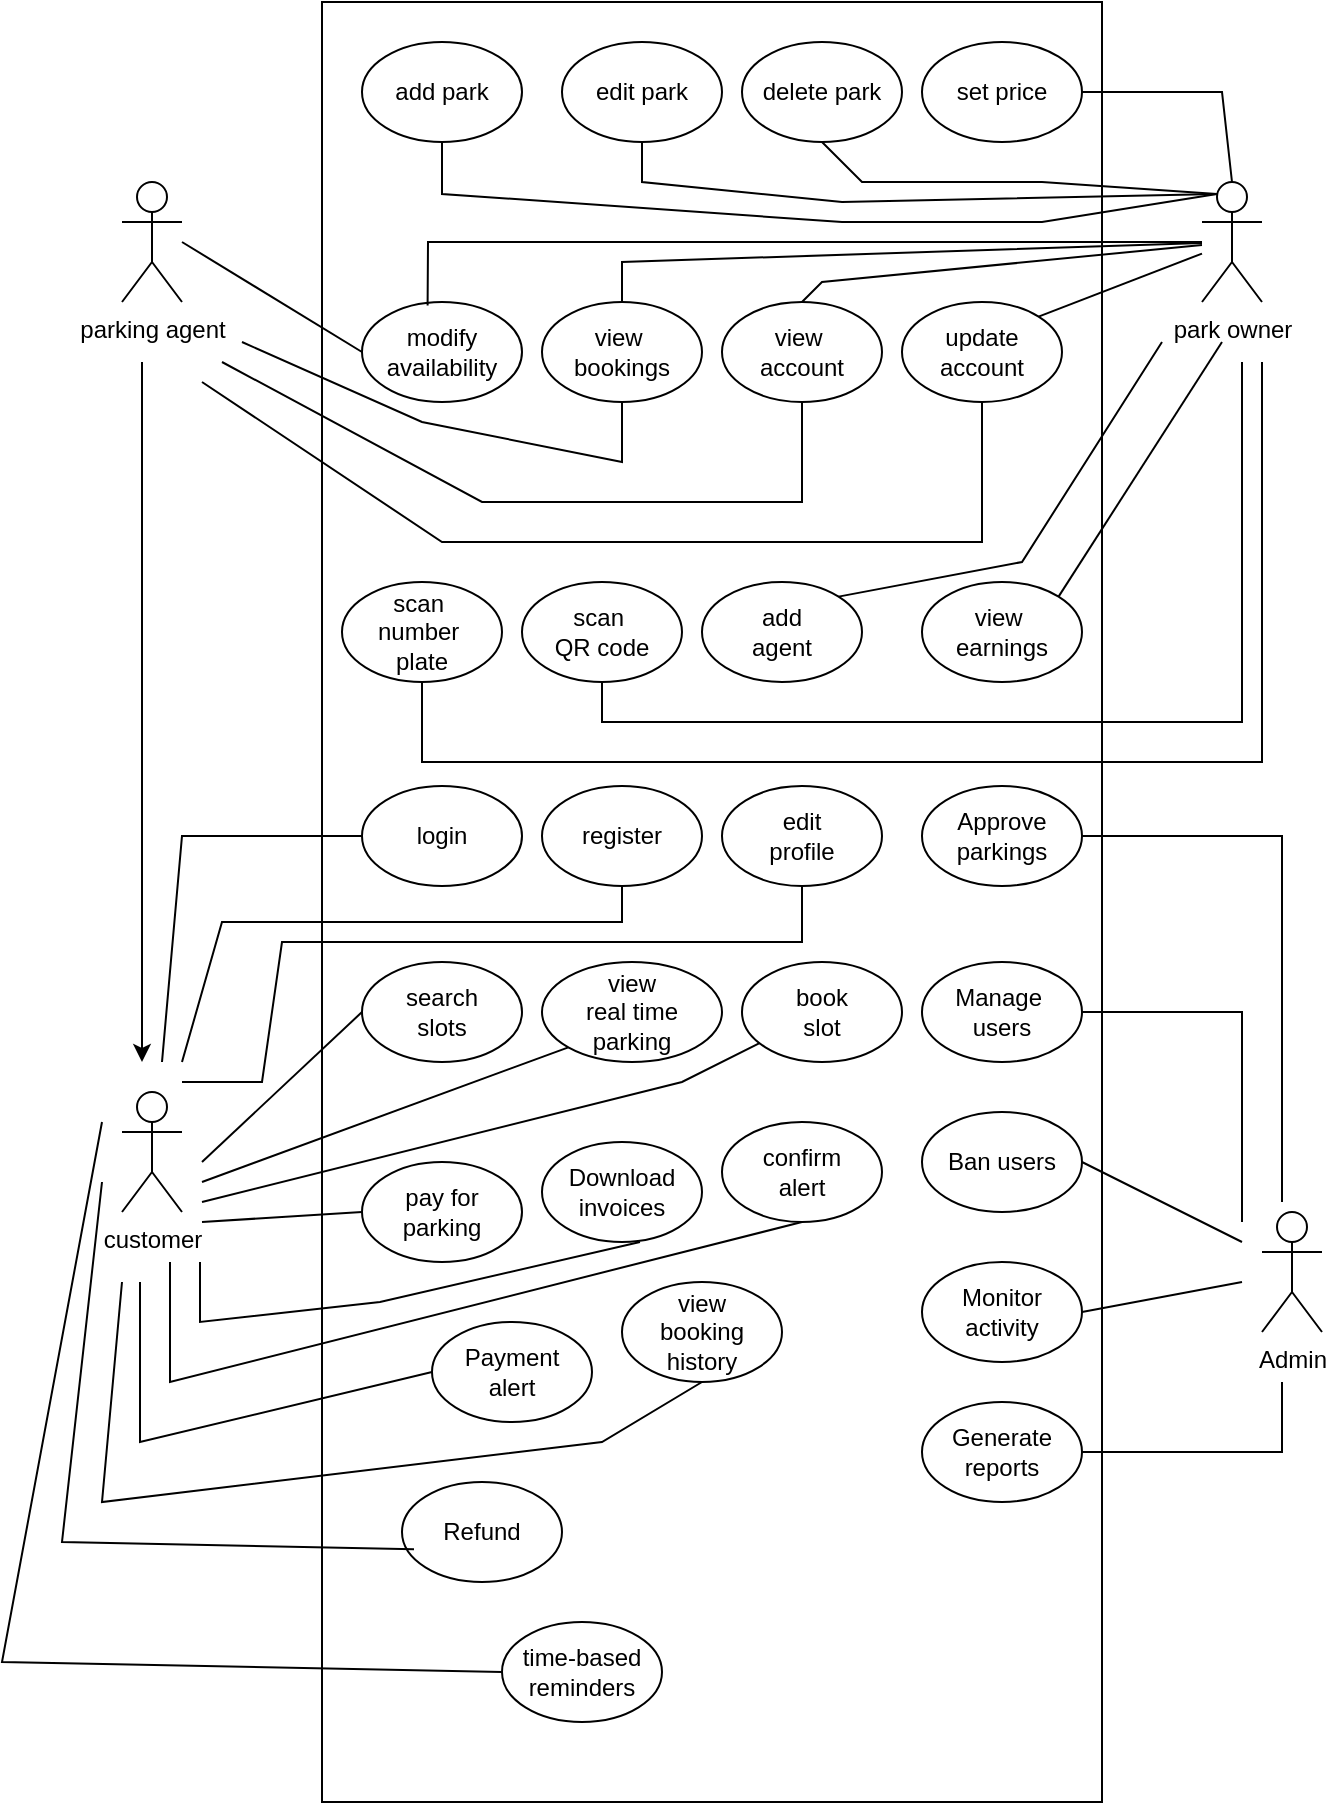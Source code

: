<mxfile version="26.1.1">
  <diagram name="Page-1" id="ePqqt8Bp1htOQtsbUhbJ">
    <mxGraphModel dx="1050" dy="606" grid="1" gridSize="10" guides="1" tooltips="1" connect="1" arrows="1" fold="1" page="1" pageScale="1" pageWidth="850" pageHeight="1100" math="0" shadow="0">
      <root>
        <mxCell id="0" />
        <mxCell id="1" parent="0" />
        <mxCell id="y4kUTRMp_-QWgq1k1_cl-1" value="customer" style="shape=umlActor;verticalLabelPosition=bottom;verticalAlign=top;html=1;outlineConnect=0;" vertex="1" parent="1">
          <mxGeometry x="190" y="575" width="30" height="60" as="geometry" />
        </mxCell>
        <mxCell id="y4kUTRMp_-QWgq1k1_cl-2" value="Admin" style="shape=umlActor;verticalLabelPosition=bottom;verticalAlign=top;html=1;outlineConnect=0;" vertex="1" parent="1">
          <mxGeometry x="760" y="635" width="30" height="60" as="geometry" />
        </mxCell>
        <mxCell id="y4kUTRMp_-QWgq1k1_cl-3" value="park owner" style="shape=umlActor;verticalLabelPosition=bottom;verticalAlign=top;html=1;outlineConnect=0;" vertex="1" parent="1">
          <mxGeometry x="730" y="120" width="30" height="60" as="geometry" />
        </mxCell>
        <mxCell id="y4kUTRMp_-QWgq1k1_cl-6" value="parking agent" style="shape=umlActor;verticalLabelPosition=bottom;verticalAlign=top;html=1;outlineConnect=0;" vertex="1" parent="1">
          <mxGeometry x="190" y="120" width="30" height="60" as="geometry" />
        </mxCell>
        <mxCell id="y4kUTRMp_-QWgq1k1_cl-7" value="" style="endArrow=classic;html=1;rounded=0;" edge="1" parent="1">
          <mxGeometry width="50" height="50" relative="1" as="geometry">
            <mxPoint x="200" y="210" as="sourcePoint" />
            <mxPoint x="200" y="560" as="targetPoint" />
          </mxGeometry>
        </mxCell>
        <mxCell id="y4kUTRMp_-QWgq1k1_cl-8" value="" style="rounded=0;whiteSpace=wrap;html=1;" vertex="1" parent="1">
          <mxGeometry x="290" y="30" width="390" height="900" as="geometry" />
        </mxCell>
        <mxCell id="y4kUTRMp_-QWgq1k1_cl-9" value="add park" style="ellipse;whiteSpace=wrap;html=1;" vertex="1" parent="1">
          <mxGeometry x="310" y="50" width="80" height="50" as="geometry" />
        </mxCell>
        <mxCell id="y4kUTRMp_-QWgq1k1_cl-11" value="edit park" style="ellipse;whiteSpace=wrap;html=1;" vertex="1" parent="1">
          <mxGeometry x="410" y="50" width="80" height="50" as="geometry" />
        </mxCell>
        <mxCell id="y4kUTRMp_-QWgq1k1_cl-12" value="delete park" style="ellipse;whiteSpace=wrap;html=1;" vertex="1" parent="1">
          <mxGeometry x="500" y="50" width="80" height="50" as="geometry" />
        </mxCell>
        <mxCell id="y4kUTRMp_-QWgq1k1_cl-13" value="" style="endArrow=none;html=1;rounded=0;exitX=0.5;exitY=1;exitDx=0;exitDy=0;entryX=0.25;entryY=0.1;entryDx=0;entryDy=0;entryPerimeter=0;" edge="1" parent="1" source="y4kUTRMp_-QWgq1k1_cl-9" target="y4kUTRMp_-QWgq1k1_cl-3">
          <mxGeometry width="50" height="50" relative="1" as="geometry">
            <mxPoint x="430" y="200" as="sourcePoint" />
            <mxPoint x="480" y="150" as="targetPoint" />
            <Array as="points">
              <mxPoint x="350" y="126" />
              <mxPoint x="550" y="140" />
              <mxPoint x="650" y="140" />
            </Array>
          </mxGeometry>
        </mxCell>
        <mxCell id="y4kUTRMp_-QWgq1k1_cl-14" value="" style="endArrow=none;html=1;rounded=0;entryX=0.5;entryY=1;entryDx=0;entryDy=0;exitX=0.25;exitY=0.1;exitDx=0;exitDy=0;exitPerimeter=0;" edge="1" parent="1" source="y4kUTRMp_-QWgq1k1_cl-3" target="y4kUTRMp_-QWgq1k1_cl-11">
          <mxGeometry width="50" height="50" relative="1" as="geometry">
            <mxPoint x="470" y="230" as="sourcePoint" />
            <mxPoint x="520" y="180" as="targetPoint" />
            <Array as="points">
              <mxPoint x="550" y="130" />
              <mxPoint x="450" y="120" />
            </Array>
          </mxGeometry>
        </mxCell>
        <mxCell id="y4kUTRMp_-QWgq1k1_cl-15" value="" style="endArrow=none;html=1;rounded=0;exitX=0.5;exitY=1;exitDx=0;exitDy=0;entryX=0.25;entryY=0.1;entryDx=0;entryDy=0;entryPerimeter=0;" edge="1" parent="1" source="y4kUTRMp_-QWgq1k1_cl-12" target="y4kUTRMp_-QWgq1k1_cl-3">
          <mxGeometry width="50" height="50" relative="1" as="geometry">
            <mxPoint x="380" y="250" as="sourcePoint" />
            <mxPoint x="430" y="200" as="targetPoint" />
            <Array as="points">
              <mxPoint x="560" y="120" />
              <mxPoint x="650" y="120" />
            </Array>
          </mxGeometry>
        </mxCell>
        <mxCell id="y4kUTRMp_-QWgq1k1_cl-16" value="set price" style="ellipse;whiteSpace=wrap;html=1;" vertex="1" parent="1">
          <mxGeometry x="590" y="50" width="80" height="50" as="geometry" />
        </mxCell>
        <mxCell id="y4kUTRMp_-QWgq1k1_cl-17" value="modify availability" style="ellipse;whiteSpace=wrap;html=1;" vertex="1" parent="1">
          <mxGeometry x="310" y="180" width="80" height="50" as="geometry" />
        </mxCell>
        <mxCell id="y4kUTRMp_-QWgq1k1_cl-18" value="" style="endArrow=none;html=1;rounded=0;exitX=1;exitY=0.5;exitDx=0;exitDy=0;entryX=0.5;entryY=0;entryDx=0;entryDy=0;entryPerimeter=0;" edge="1" parent="1" source="y4kUTRMp_-QWgq1k1_cl-16" target="y4kUTRMp_-QWgq1k1_cl-3">
          <mxGeometry width="50" height="50" relative="1" as="geometry">
            <mxPoint x="760" y="80" as="sourcePoint" />
            <mxPoint x="810" y="30" as="targetPoint" />
            <Array as="points">
              <mxPoint x="740" y="75" />
            </Array>
          </mxGeometry>
        </mxCell>
        <mxCell id="y4kUTRMp_-QWgq1k1_cl-19" value="" style="endArrow=none;html=1;rounded=0;entryX=0;entryY=0.5;entryDx=0;entryDy=0;" edge="1" parent="1" target="y4kUTRMp_-QWgq1k1_cl-17">
          <mxGeometry width="50" height="50" relative="1" as="geometry">
            <mxPoint x="220" y="150" as="sourcePoint" />
            <mxPoint x="270" y="100" as="targetPoint" />
          </mxGeometry>
        </mxCell>
        <mxCell id="y4kUTRMp_-QWgq1k1_cl-20" value="&lt;div&gt;view&amp;nbsp;&lt;/div&gt;&lt;div&gt;bookings&lt;/div&gt;" style="ellipse;whiteSpace=wrap;html=1;" vertex="1" parent="1">
          <mxGeometry x="400" y="180" width="80" height="50" as="geometry" />
        </mxCell>
        <mxCell id="y4kUTRMp_-QWgq1k1_cl-21" value="&lt;div&gt;view&amp;nbsp;&lt;/div&gt;&lt;div&gt;account&lt;/div&gt;" style="ellipse;whiteSpace=wrap;html=1;" vertex="1" parent="1">
          <mxGeometry x="490" y="180" width="80" height="50" as="geometry" />
        </mxCell>
        <mxCell id="y4kUTRMp_-QWgq1k1_cl-22" value="&lt;div&gt;update &lt;br&gt;&lt;/div&gt;&lt;div&gt;account&lt;/div&gt;" style="ellipse;whiteSpace=wrap;html=1;" vertex="1" parent="1">
          <mxGeometry x="580" y="180" width="80" height="50" as="geometry" />
        </mxCell>
        <mxCell id="y4kUTRMp_-QWgq1k1_cl-23" value="" style="endArrow=none;html=1;rounded=0;exitX=0.41;exitY=0.036;exitDx=0;exitDy=0;exitPerimeter=0;" edge="1" parent="1" source="y4kUTRMp_-QWgq1k1_cl-17">
          <mxGeometry width="50" height="50" relative="1" as="geometry">
            <mxPoint x="100" y="110" as="sourcePoint" />
            <mxPoint x="730" y="150" as="targetPoint" />
            <Array as="points">
              <mxPoint x="343" y="150" />
              <mxPoint x="540" y="150" />
              <mxPoint x="640" y="150" />
            </Array>
          </mxGeometry>
        </mxCell>
        <mxCell id="y4kUTRMp_-QWgq1k1_cl-24" value="" style="endArrow=none;html=1;rounded=0;exitX=0.5;exitY=0;exitDx=0;exitDy=0;" edge="1" parent="1" source="y4kUTRMp_-QWgq1k1_cl-20" target="y4kUTRMp_-QWgq1k1_cl-3">
          <mxGeometry width="50" height="50" relative="1" as="geometry">
            <mxPoint x="440" y="350" as="sourcePoint" />
            <mxPoint x="490" y="300" as="targetPoint" />
            <Array as="points">
              <mxPoint x="440" y="160" />
            </Array>
          </mxGeometry>
        </mxCell>
        <mxCell id="y4kUTRMp_-QWgq1k1_cl-25" value="" style="endArrow=none;html=1;rounded=0;exitX=0.5;exitY=0;exitDx=0;exitDy=0;" edge="1" parent="1" source="y4kUTRMp_-QWgq1k1_cl-21" target="y4kUTRMp_-QWgq1k1_cl-3">
          <mxGeometry width="50" height="50" relative="1" as="geometry">
            <mxPoint x="510" y="350" as="sourcePoint" />
            <mxPoint x="560" y="300" as="targetPoint" />
            <Array as="points">
              <mxPoint x="540" y="170" />
            </Array>
          </mxGeometry>
        </mxCell>
        <mxCell id="y4kUTRMp_-QWgq1k1_cl-26" value="" style="endArrow=none;html=1;rounded=0;exitX=1;exitY=0;exitDx=0;exitDy=0;" edge="1" parent="1" source="y4kUTRMp_-QWgq1k1_cl-22" target="y4kUTRMp_-QWgq1k1_cl-3">
          <mxGeometry width="50" height="50" relative="1" as="geometry">
            <mxPoint x="610" y="350" as="sourcePoint" />
            <mxPoint x="660" y="300" as="targetPoint" />
          </mxGeometry>
        </mxCell>
        <mxCell id="y4kUTRMp_-QWgq1k1_cl-27" value="" style="endArrow=none;html=1;rounded=0;entryX=0.5;entryY=1;entryDx=0;entryDy=0;" edge="1" parent="1" target="y4kUTRMp_-QWgq1k1_cl-20">
          <mxGeometry width="50" height="50" relative="1" as="geometry">
            <mxPoint x="250" y="200" as="sourcePoint" />
            <mxPoint x="470" y="260" as="targetPoint" />
            <Array as="points">
              <mxPoint x="340" y="240" />
              <mxPoint x="440" y="260" />
            </Array>
          </mxGeometry>
        </mxCell>
        <mxCell id="y4kUTRMp_-QWgq1k1_cl-28" value="" style="endArrow=none;html=1;rounded=0;entryX=0.5;entryY=1;entryDx=0;entryDy=0;" edge="1" parent="1" target="y4kUTRMp_-QWgq1k1_cl-21">
          <mxGeometry width="50" height="50" relative="1" as="geometry">
            <mxPoint x="240" y="210" as="sourcePoint" />
            <mxPoint x="490" y="300" as="targetPoint" />
            <Array as="points">
              <mxPoint x="370" y="280" />
              <mxPoint x="530" y="280" />
            </Array>
          </mxGeometry>
        </mxCell>
        <mxCell id="y4kUTRMp_-QWgq1k1_cl-29" value="" style="endArrow=none;html=1;rounded=0;entryX=0.5;entryY=1;entryDx=0;entryDy=0;" edge="1" parent="1" target="y4kUTRMp_-QWgq1k1_cl-22">
          <mxGeometry width="50" height="50" relative="1" as="geometry">
            <mxPoint x="230" y="220" as="sourcePoint" />
            <mxPoint x="580" y="310" as="targetPoint" />
            <Array as="points">
              <mxPoint x="350" y="300" />
              <mxPoint x="620" y="300" />
            </Array>
          </mxGeometry>
        </mxCell>
        <mxCell id="y4kUTRMp_-QWgq1k1_cl-30" value="&lt;div&gt;view&amp;nbsp;&lt;/div&gt;&lt;div&gt;earnings&lt;/div&gt;" style="ellipse;whiteSpace=wrap;html=1;" vertex="1" parent="1">
          <mxGeometry x="590" y="320" width="80" height="50" as="geometry" />
        </mxCell>
        <mxCell id="y4kUTRMp_-QWgq1k1_cl-32" value="" style="endArrow=none;html=1;rounded=0;exitX=1;exitY=0;exitDx=0;exitDy=0;" edge="1" parent="1" source="y4kUTRMp_-QWgq1k1_cl-30">
          <mxGeometry width="50" height="50" relative="1" as="geometry">
            <mxPoint x="730" y="300" as="sourcePoint" />
            <mxPoint x="740" y="200" as="targetPoint" />
          </mxGeometry>
        </mxCell>
        <mxCell id="y4kUTRMp_-QWgq1k1_cl-33" value="&lt;div&gt;add&lt;/div&gt;&lt;div&gt;agent&lt;/div&gt;" style="ellipse;whiteSpace=wrap;html=1;" vertex="1" parent="1">
          <mxGeometry x="480" y="320" width="80" height="50" as="geometry" />
        </mxCell>
        <mxCell id="y4kUTRMp_-QWgq1k1_cl-34" value="" style="endArrow=none;html=1;rounded=0;exitX=1;exitY=0;exitDx=0;exitDy=0;" edge="1" parent="1" source="y4kUTRMp_-QWgq1k1_cl-33">
          <mxGeometry width="50" height="50" relative="1" as="geometry">
            <mxPoint x="780" y="370" as="sourcePoint" />
            <mxPoint x="710" y="200" as="targetPoint" />
            <Array as="points">
              <mxPoint x="640" y="310" />
            </Array>
          </mxGeometry>
        </mxCell>
        <mxCell id="y4kUTRMp_-QWgq1k1_cl-35" value="&lt;div&gt;scan&amp;nbsp;&lt;/div&gt;&lt;div&gt;QR code&lt;/div&gt;" style="ellipse;whiteSpace=wrap;html=1;" vertex="1" parent="1">
          <mxGeometry x="390" y="320" width="80" height="50" as="geometry" />
        </mxCell>
        <mxCell id="y4kUTRMp_-QWgq1k1_cl-36" value="login" style="ellipse;whiteSpace=wrap;html=1;" vertex="1" parent="1">
          <mxGeometry x="310" y="422" width="80" height="50" as="geometry" />
        </mxCell>
        <mxCell id="y4kUTRMp_-QWgq1k1_cl-37" value="register" style="ellipse;whiteSpace=wrap;html=1;" vertex="1" parent="1">
          <mxGeometry x="400" y="422" width="80" height="50" as="geometry" />
        </mxCell>
        <mxCell id="y4kUTRMp_-QWgq1k1_cl-38" value="&lt;div&gt;edit &lt;br&gt;&lt;/div&gt;&lt;div&gt;profile&lt;/div&gt;" style="ellipse;whiteSpace=wrap;html=1;" vertex="1" parent="1">
          <mxGeometry x="490" y="422" width="80" height="50" as="geometry" />
        </mxCell>
        <mxCell id="y4kUTRMp_-QWgq1k1_cl-39" value="&lt;div&gt;search&lt;/div&gt;&lt;div&gt;slots&lt;/div&gt;" style="ellipse;whiteSpace=wrap;html=1;" vertex="1" parent="1">
          <mxGeometry x="310" y="510" width="80" height="50" as="geometry" />
        </mxCell>
        <mxCell id="y4kUTRMp_-QWgq1k1_cl-40" value="&lt;div&gt;view&lt;/div&gt;&lt;div&gt;real time&lt;/div&gt;&lt;div&gt;parking&lt;/div&gt;" style="ellipse;whiteSpace=wrap;html=1;" vertex="1" parent="1">
          <mxGeometry x="400" y="510" width="90" height="50" as="geometry" />
        </mxCell>
        <mxCell id="y4kUTRMp_-QWgq1k1_cl-41" value="&lt;div&gt;book&lt;/div&gt;&lt;div&gt;slot&lt;/div&gt;" style="ellipse;whiteSpace=wrap;html=1;" vertex="1" parent="1">
          <mxGeometry x="500" y="510" width="80" height="50" as="geometry" />
        </mxCell>
        <mxCell id="y4kUTRMp_-QWgq1k1_cl-42" value="&lt;div&gt;view&lt;/div&gt;&lt;div&gt;booking&lt;/div&gt;&lt;div&gt;history&lt;/div&gt;" style="ellipse;whiteSpace=wrap;html=1;" vertex="1" parent="1">
          <mxGeometry x="440" y="670" width="80" height="50" as="geometry" />
        </mxCell>
        <mxCell id="y4kUTRMp_-QWgq1k1_cl-43" value="&lt;div&gt;pay for&lt;/div&gt;&lt;div&gt;parking&lt;/div&gt;" style="ellipse;whiteSpace=wrap;html=1;" vertex="1" parent="1">
          <mxGeometry x="310" y="610" width="80" height="50" as="geometry" />
        </mxCell>
        <mxCell id="y4kUTRMp_-QWgq1k1_cl-44" value="&lt;div&gt;Download &lt;br&gt;&lt;/div&gt;&lt;div&gt;invoices&lt;/div&gt;" style="ellipse;whiteSpace=wrap;html=1;" vertex="1" parent="1">
          <mxGeometry x="400" y="600" width="80" height="50" as="geometry" />
        </mxCell>
        <mxCell id="y4kUTRMp_-QWgq1k1_cl-45" value="&lt;div&gt;Refund &lt;br&gt;&lt;/div&gt;" style="ellipse;whiteSpace=wrap;html=1;" vertex="1" parent="1">
          <mxGeometry x="330" y="770" width="80" height="50" as="geometry" />
        </mxCell>
        <mxCell id="y4kUTRMp_-QWgq1k1_cl-46" value="&lt;div&gt;confirm&lt;/div&gt;&lt;div&gt;alert&lt;/div&gt;" style="ellipse;whiteSpace=wrap;html=1;" vertex="1" parent="1">
          <mxGeometry x="490" y="590" width="80" height="50" as="geometry" />
        </mxCell>
        <mxCell id="y4kUTRMp_-QWgq1k1_cl-47" value="&lt;div&gt;Payment&lt;/div&gt;&lt;div&gt;alert&lt;/div&gt;" style="ellipse;whiteSpace=wrap;html=1;" vertex="1" parent="1">
          <mxGeometry x="345" y="690" width="80" height="50" as="geometry" />
        </mxCell>
        <mxCell id="y4kUTRMp_-QWgq1k1_cl-48" value="&lt;div&gt;time-based&lt;/div&gt;&lt;div&gt;reminders&lt;/div&gt;" style="ellipse;whiteSpace=wrap;html=1;" vertex="1" parent="1">
          <mxGeometry x="380" y="840" width="80" height="50" as="geometry" />
        </mxCell>
        <mxCell id="y4kUTRMp_-QWgq1k1_cl-49" value="&lt;div&gt;Approve&lt;/div&gt;&lt;div&gt;parkings&lt;/div&gt;" style="ellipse;whiteSpace=wrap;html=1;" vertex="1" parent="1">
          <mxGeometry x="590" y="422" width="80" height="50" as="geometry" />
        </mxCell>
        <mxCell id="y4kUTRMp_-QWgq1k1_cl-50" value="&lt;div&gt;Manage&amp;nbsp;&lt;/div&gt;&lt;div&gt;users&lt;/div&gt;" style="ellipse;whiteSpace=wrap;html=1;" vertex="1" parent="1">
          <mxGeometry x="590" y="510" width="80" height="50" as="geometry" />
        </mxCell>
        <mxCell id="y4kUTRMp_-QWgq1k1_cl-51" value="Ban users" style="ellipse;whiteSpace=wrap;html=1;" vertex="1" parent="1">
          <mxGeometry x="590" y="585" width="80" height="50" as="geometry" />
        </mxCell>
        <mxCell id="y4kUTRMp_-QWgq1k1_cl-52" value="&lt;div&gt;Monitor&lt;/div&gt;&lt;div&gt;activity&lt;/div&gt;" style="ellipse;whiteSpace=wrap;html=1;" vertex="1" parent="1">
          <mxGeometry x="590" y="660" width="80" height="50" as="geometry" />
        </mxCell>
        <mxCell id="y4kUTRMp_-QWgq1k1_cl-53" value="&lt;div&gt;Generate&lt;/div&gt;&lt;div&gt;reports&lt;/div&gt;" style="ellipse;whiteSpace=wrap;html=1;" vertex="1" parent="1">
          <mxGeometry x="590" y="730" width="80" height="50" as="geometry" />
        </mxCell>
        <mxCell id="y4kUTRMp_-QWgq1k1_cl-54" value="&lt;div&gt;scan&amp;nbsp;&lt;/div&gt;&lt;div&gt;number&amp;nbsp;&lt;/div&gt;&lt;div&gt;plate&lt;/div&gt;" style="ellipse;whiteSpace=wrap;html=1;" vertex="1" parent="1">
          <mxGeometry x="300" y="320" width="80" height="50" as="geometry" />
        </mxCell>
        <mxCell id="y4kUTRMp_-QWgq1k1_cl-55" value="" style="endArrow=none;html=1;rounded=0;exitX=0.5;exitY=1;exitDx=0;exitDy=0;" edge="1" parent="1" source="y4kUTRMp_-QWgq1k1_cl-35">
          <mxGeometry width="50" height="50" relative="1" as="geometry">
            <mxPoint x="760" y="410" as="sourcePoint" />
            <mxPoint x="750" y="210" as="targetPoint" />
            <Array as="points">
              <mxPoint x="430" y="390" />
              <mxPoint x="750" y="390" />
            </Array>
          </mxGeometry>
        </mxCell>
        <mxCell id="y4kUTRMp_-QWgq1k1_cl-56" value="" style="endArrow=none;html=1;rounded=0;exitX=0.5;exitY=1;exitDx=0;exitDy=0;" edge="1" parent="1" source="y4kUTRMp_-QWgq1k1_cl-54">
          <mxGeometry width="50" height="50" relative="1" as="geometry">
            <mxPoint x="770" y="410" as="sourcePoint" />
            <mxPoint x="760" y="210" as="targetPoint" />
            <Array as="points">
              <mxPoint x="340" y="410" />
              <mxPoint x="550" y="410" />
              <mxPoint x="760" y="410" />
            </Array>
          </mxGeometry>
        </mxCell>
        <mxCell id="y4kUTRMp_-QWgq1k1_cl-57" value="" style="endArrow=none;html=1;rounded=0;exitX=1;exitY=0.5;exitDx=0;exitDy=0;" edge="1" parent="1" source="y4kUTRMp_-QWgq1k1_cl-49">
          <mxGeometry width="50" height="50" relative="1" as="geometry">
            <mxPoint x="740" y="500" as="sourcePoint" />
            <mxPoint x="770" y="630" as="targetPoint" />
            <Array as="points">
              <mxPoint x="770" y="447" />
            </Array>
          </mxGeometry>
        </mxCell>
        <mxCell id="y4kUTRMp_-QWgq1k1_cl-58" value="" style="endArrow=none;html=1;rounded=0;exitX=1;exitY=0.5;exitDx=0;exitDy=0;" edge="1" parent="1" source="y4kUTRMp_-QWgq1k1_cl-50">
          <mxGeometry width="50" height="50" relative="1" as="geometry">
            <mxPoint x="710" y="550" as="sourcePoint" />
            <mxPoint x="750" y="640" as="targetPoint" />
            <Array as="points">
              <mxPoint x="750" y="535" />
            </Array>
          </mxGeometry>
        </mxCell>
        <mxCell id="y4kUTRMp_-QWgq1k1_cl-59" value="" style="endArrow=none;html=1;rounded=0;" edge="1" parent="1" source="y4kUTRMp_-QWgq1k1_cl-53">
          <mxGeometry width="50" height="50" relative="1" as="geometry">
            <mxPoint x="780" y="800" as="sourcePoint" />
            <mxPoint x="770" y="720" as="targetPoint" />
            <Array as="points">
              <mxPoint x="770" y="755" />
            </Array>
          </mxGeometry>
        </mxCell>
        <mxCell id="y4kUTRMp_-QWgq1k1_cl-60" value="" style="endArrow=none;html=1;rounded=0;exitX=1;exitY=0.5;exitDx=0;exitDy=0;" edge="1" parent="1" source="y4kUTRMp_-QWgq1k1_cl-51">
          <mxGeometry width="50" height="50" relative="1" as="geometry">
            <mxPoint x="820" y="600" as="sourcePoint" />
            <mxPoint x="750" y="650" as="targetPoint" />
          </mxGeometry>
        </mxCell>
        <mxCell id="y4kUTRMp_-QWgq1k1_cl-61" value="" style="endArrow=none;html=1;rounded=0;exitX=1;exitY=0.5;exitDx=0;exitDy=0;" edge="1" parent="1" source="y4kUTRMp_-QWgq1k1_cl-52">
          <mxGeometry width="50" height="50" relative="1" as="geometry">
            <mxPoint x="700" y="720" as="sourcePoint" />
            <mxPoint x="750" y="670" as="targetPoint" />
          </mxGeometry>
        </mxCell>
        <mxCell id="y4kUTRMp_-QWgq1k1_cl-62" value="" style="endArrow=none;html=1;rounded=0;entryX=0.5;entryY=1;entryDx=0;entryDy=0;" edge="1" parent="1" target="y4kUTRMp_-QWgq1k1_cl-38">
          <mxGeometry width="50" height="50" relative="1" as="geometry">
            <mxPoint x="220" y="570" as="sourcePoint" />
            <mxPoint x="120" y="460" as="targetPoint" />
            <Array as="points">
              <mxPoint x="260" y="570" />
              <mxPoint x="270" y="500" />
              <mxPoint x="530" y="500" />
            </Array>
          </mxGeometry>
        </mxCell>
        <mxCell id="y4kUTRMp_-QWgq1k1_cl-63" value="" style="endArrow=none;html=1;rounded=0;entryX=0.5;entryY=1;entryDx=0;entryDy=0;" edge="1" parent="1" target="y4kUTRMp_-QWgq1k1_cl-37">
          <mxGeometry width="50" height="50" relative="1" as="geometry">
            <mxPoint x="220" y="560" as="sourcePoint" />
            <mxPoint x="280" y="440" as="targetPoint" />
            <Array as="points">
              <mxPoint x="240" y="490" />
              <mxPoint x="440" y="490" />
            </Array>
          </mxGeometry>
        </mxCell>
        <mxCell id="y4kUTRMp_-QWgq1k1_cl-64" value="" style="endArrow=none;html=1;rounded=0;entryX=0;entryY=0.5;entryDx=0;entryDy=0;" edge="1" parent="1" target="y4kUTRMp_-QWgq1k1_cl-36">
          <mxGeometry width="50" height="50" relative="1" as="geometry">
            <mxPoint x="210" y="560" as="sourcePoint" />
            <mxPoint x="150" y="510" as="targetPoint" />
            <Array as="points">
              <mxPoint x="220" y="447" />
            </Array>
          </mxGeometry>
        </mxCell>
        <mxCell id="y4kUTRMp_-QWgq1k1_cl-65" value="" style="endArrow=none;html=1;rounded=0;entryX=0;entryY=0.5;entryDx=0;entryDy=0;" edge="1" parent="1" target="y4kUTRMp_-QWgq1k1_cl-39">
          <mxGeometry width="50" height="50" relative="1" as="geometry">
            <mxPoint x="230" y="610" as="sourcePoint" />
            <mxPoint x="280" y="560" as="targetPoint" />
          </mxGeometry>
        </mxCell>
        <mxCell id="y4kUTRMp_-QWgq1k1_cl-66" value="" style="endArrow=none;html=1;rounded=0;entryX=0;entryY=1;entryDx=0;entryDy=0;" edge="1" parent="1" target="y4kUTRMp_-QWgq1k1_cl-40">
          <mxGeometry width="50" height="50" relative="1" as="geometry">
            <mxPoint x="230" y="620" as="sourcePoint" />
            <mxPoint x="230" y="690" as="targetPoint" />
          </mxGeometry>
        </mxCell>
        <mxCell id="y4kUTRMp_-QWgq1k1_cl-67" value="" style="endArrow=none;html=1;rounded=0;" edge="1" parent="1" target="y4kUTRMp_-QWgq1k1_cl-41">
          <mxGeometry width="50" height="50" relative="1" as="geometry">
            <mxPoint x="230" y="630" as="sourcePoint" />
            <mxPoint x="220" y="700" as="targetPoint" />
            <Array as="points">
              <mxPoint x="470" y="570" />
            </Array>
          </mxGeometry>
        </mxCell>
        <mxCell id="y4kUTRMp_-QWgq1k1_cl-68" value="" style="endArrow=none;html=1;rounded=0;entryX=0;entryY=0.5;entryDx=0;entryDy=0;" edge="1" parent="1" target="y4kUTRMp_-QWgq1k1_cl-43">
          <mxGeometry width="50" height="50" relative="1" as="geometry">
            <mxPoint x="230" y="640" as="sourcePoint" />
            <mxPoint x="310" y="630" as="targetPoint" />
          </mxGeometry>
        </mxCell>
        <mxCell id="y4kUTRMp_-QWgq1k1_cl-69" value="" style="endArrow=none;html=1;rounded=0;entryX=0.5;entryY=1;entryDx=0;entryDy=0;" edge="1" parent="1">
          <mxGeometry width="50" height="50" relative="1" as="geometry">
            <mxPoint x="229" y="660" as="sourcePoint" />
            <mxPoint x="449" y="650" as="targetPoint" />
            <Array as="points">
              <mxPoint x="229" y="690" />
              <mxPoint x="319" y="680" />
            </Array>
          </mxGeometry>
        </mxCell>
        <mxCell id="y4kUTRMp_-QWgq1k1_cl-70" value="" style="endArrow=none;html=1;rounded=0;" edge="1" parent="1">
          <mxGeometry width="50" height="50" relative="1" as="geometry">
            <mxPoint x="214" y="660" as="sourcePoint" />
            <mxPoint x="530" y="640" as="targetPoint" />
            <Array as="points">
              <mxPoint x="214" y="720" />
            </Array>
          </mxGeometry>
        </mxCell>
        <mxCell id="y4kUTRMp_-QWgq1k1_cl-71" value="" style="endArrow=none;html=1;rounded=0;exitX=0;exitY=0.5;exitDx=0;exitDy=0;" edge="1" parent="1" source="y4kUTRMp_-QWgq1k1_cl-47">
          <mxGeometry width="50" height="50" relative="1" as="geometry">
            <mxPoint x="323.8" y="767.4" as="sourcePoint" />
            <mxPoint x="199" y="670" as="targetPoint" />
            <Array as="points">
              <mxPoint x="199" y="750" />
            </Array>
          </mxGeometry>
        </mxCell>
        <mxCell id="y4kUTRMp_-QWgq1k1_cl-72" value="" style="endArrow=none;html=1;rounded=0;entryX=0.5;entryY=1;entryDx=0;entryDy=0;" edge="1" parent="1" target="y4kUTRMp_-QWgq1k1_cl-42">
          <mxGeometry width="50" height="50" relative="1" as="geometry">
            <mxPoint x="190" y="670" as="sourcePoint" />
            <mxPoint x="200" y="850" as="targetPoint" />
            <Array as="points">
              <mxPoint x="180" y="780" />
              <mxPoint x="430" y="750" />
            </Array>
          </mxGeometry>
        </mxCell>
        <mxCell id="y4kUTRMp_-QWgq1k1_cl-73" value="" style="endArrow=none;html=1;rounded=0;entryX=0.075;entryY=0.672;entryDx=0;entryDy=0;entryPerimeter=0;" edge="1" parent="1" target="y4kUTRMp_-QWgq1k1_cl-45">
          <mxGeometry width="50" height="50" relative="1" as="geometry">
            <mxPoint x="180" y="620" as="sourcePoint" />
            <mxPoint x="240" y="820" as="targetPoint" />
            <Array as="points">
              <mxPoint x="160" y="800" />
            </Array>
          </mxGeometry>
        </mxCell>
        <mxCell id="y4kUTRMp_-QWgq1k1_cl-74" value="" style="endArrow=none;html=1;rounded=0;entryX=0;entryY=0.5;entryDx=0;entryDy=0;" edge="1" parent="1" target="y4kUTRMp_-QWgq1k1_cl-48">
          <mxGeometry width="50" height="50" relative="1" as="geometry">
            <mxPoint x="180" y="590" as="sourcePoint" />
            <mxPoint x="240" y="840" as="targetPoint" />
            <Array as="points">
              <mxPoint x="130" y="860" />
            </Array>
          </mxGeometry>
        </mxCell>
      </root>
    </mxGraphModel>
  </diagram>
</mxfile>
